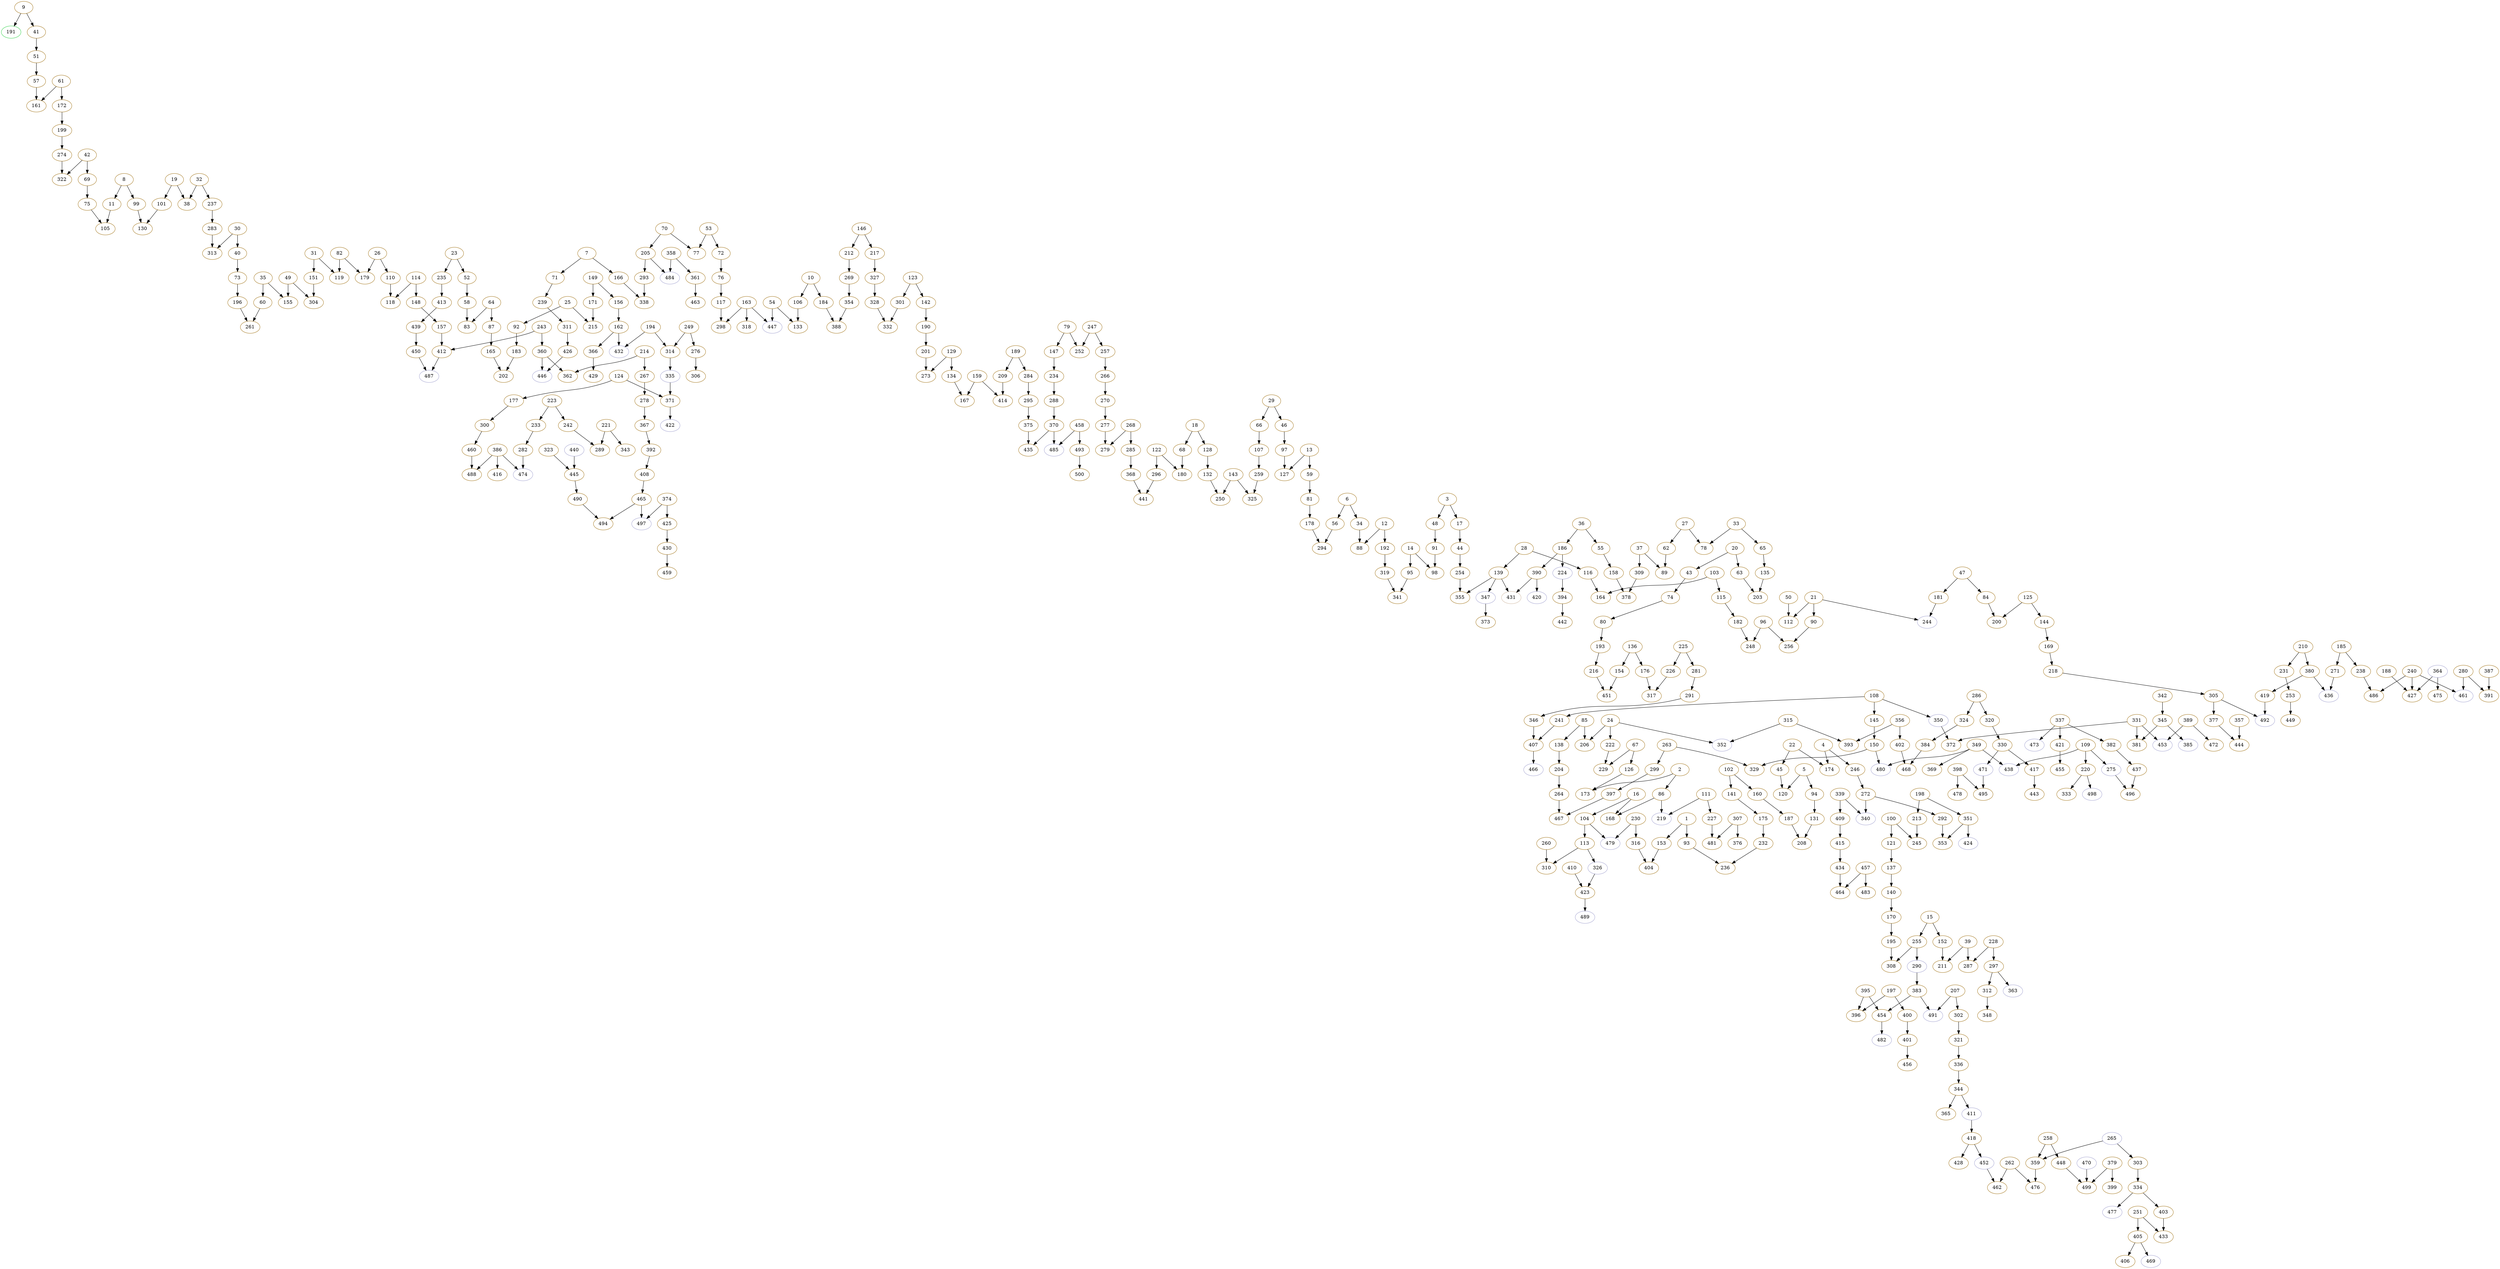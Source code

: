 digraph sample {
191 [color="#2ecf45"];
9 [color="#a17317"];
41 [color="#a17317"];
51 [color="#a17317"];
57 [color="#a17317"];
161 [color="#a17317"];
61 [color="#a17317"];
172 [color="#a17317"];
199 [color="#a17317"];
274 [color="#a17317"];
322 [color="#a17317"];
42 [color="#a17317"];
69 [color="#a17317"];
75 [color="#a17317"];
105 [color="#a17317"];
11 [color="#a17317"];
8 [color="#a17317"];
99 [color="#a17317"];
130 [color="#a17317"];
101 [color="#a17317"];
19 [color="#a17317"];
38 [color="#a17317"];
32 [color="#a17317"];
237 [color="#a17317"];
283 [color="#a17317"];
313 [color="#a17317"];
30 [color="#a17317"];
40 [color="#a17317"];
73 [color="#a17317"];
196 [color="#a17317"];
261 [color="#a17317"];
60 [color="#a17317"];
35 [color="#a17317"];
155 [color="#a17317"];
49 [color="#a17317"];
304 [color="#a17317"];
151 [color="#a17317"];
31 [color="#a17317"];
119 [color="#a17317"];
82 [color="#a17317"];
179 [color="#a17317"];
26 [color="#a17317"];
110 [color="#a17317"];
118 [color="#a17317"];
114 [color="#a17317"];
148 [color="#a17317"];
157 [color="#a17317"];
412 [color="#a17317"];
243 [color="#a17317"];
360 [color="#a17317"];
362 [color="#a17317"];
214 [color="#a17317"];
267 [color="#a17317"];
278 [color="#a17317"];
367 [color="#a17317"];
392 [color="#a17317"];
408 [color="#a17317"];
465 [color="#a17317"];
494 [color="#a17317"];
490 [color="#a17317"];
445 [color="#a17317"];
323 [color="#a17317"];
374 [color="#a17317"];
425 [color="#a17317"];
430 [color="#a17317"];
459 [color="#a17317"];
426 [color="#a17317"];
311 [color="#a17317"];
239 [color="#a17317"];
71 [color="#a17317"];
7 [color="#a17317"];
166 [color="#a17317"];
338 [color="#a17317"];
293 [color="#a17317"];
205 [color="#a17317"];
70 [color="#a17317"];
77 [color="#a17317"];
53 [color="#a17317"];
72 [color="#a17317"];
76 [color="#a17317"];
117 [color="#a17317"];
298 [color="#a17317"];
163 [color="#a17317"];
318 [color="#a17317"];
54 [color="#a17317"];
133 [color="#a17317"];
106 [color="#a17317"];
10 [color="#a17317"];
184 [color="#a17317"];
388 [color="#a17317"];
354 [color="#a17317"];
269 [color="#a17317"];
212 [color="#a17317"];
146 [color="#a17317"];
217 [color="#a17317"];
327 [color="#a17317"];
328 [color="#a17317"];
332 [color="#a17317"];
301 [color="#a17317"];
123 [color="#a17317"];
142 [color="#a17317"];
190 [color="#a17317"];
201 [color="#a17317"];
273 [color="#a17317"];
129 [color="#a17317"];
134 [color="#a17317"];
167 [color="#a17317"];
159 [color="#a17317"];
414 [color="#a17317"];
209 [color="#a17317"];
189 [color="#a17317"];
284 [color="#a17317"];
295 [color="#a17317"];
375 [color="#a17317"];
435 [color="#a17317"];
370 [color="#a17317"];
288 [color="#a17317"];
234 [color="#a17317"];
147 [color="#a17317"];
79 [color="#a17317"];
252 [color="#a17317"];
247 [color="#a17317"];
257 [color="#a17317"];
266 [color="#a17317"];
270 [color="#a17317"];
277 [color="#a17317"];
279 [color="#a17317"];
268 [color="#a17317"];
285 [color="#a17317"];
368 [color="#a17317"];
441 [color="#a17317"];
296 [color="#a17317"];
122 [color="#a17317"];
180 [color="#a17317"];
68 [color="#a17317"];
18 [color="#a17317"];
128 [color="#a17317"];
132 [color="#a17317"];
250 [color="#a17317"];
143 [color="#a17317"];
325 [color="#a17317"];
259 [color="#a17317"];
107 [color="#a17317"];
66 [color="#a17317"];
29 [color="#a17317"];
46 [color="#a17317"];
97 [color="#a17317"];
127 [color="#a17317"];
13 [color="#a17317"];
59 [color="#a17317"];
81 [color="#a17317"];
178 [color="#a17317"];
294 [color="#a17317"];
56 [color="#a17317"];
6 [color="#a17317"];
34 [color="#a17317"];
88 [color="#a17317"];
12 [color="#a17317"];
192 [color="#a17317"];
319 [color="#a17317"];
341 [color="#a17317"];
95 [color="#a17317"];
14 [color="#a17317"];
98 [color="#a17317"];
91 [color="#a17317"];
48 [color="#a17317"];
3 [color="#a17317"];
17 [color="#a17317"];
44 [color="#a17317"];
254 [color="#a17317"];
355 [color="#a17317"];
139 [color="#a17317"];
28 [color="#a17317"];
116 [color="#a17317"];
164 [color="#a17317"];
103 [color="#a17317"];
115 [color="#a17317"];
182 [color="#a17317"];
248 [color="#a17317"];
96 [color="#a17317"];
256 [color="#a17317"];
90 [color="#a17317"];
21 [color="#a17317"];
112 [color="#a17317"];
50 [color="#a17317"];
181 [color="#a17317"];
47 [color="#a17317"];
84 [color="#a17317"];
200 [color="#a17317"];
125 [color="#a17317"];
144 [color="#a17317"];
169 [color="#a17317"];
218 [color="#a17317"];
305 [color="#a17317"];
377 [color="#a17317"];
444 [color="#a17317"];
357 [color="#a17317"];
419 [color="#a17317"];
380 [color="#a17317"];
210 [color="#a17317"];
231 [color="#a17317"];
253 [color="#a17317"];
449 [color="#a17317"];
271 [color="#a17317"];
185 [color="#a17317"];
238 [color="#a17317"];
486 [color="#a17317"];
240 [color="#a17317"];
427 [color="#a17317"];
188 [color="#a17317"];
475 [color="#a17317"];
280 [color="#a17317"];
391 [color="#a17317"];
387 [color="#a17317"];
373 [color="#a17317"];
390 [color="#a17317"];
186 [color="#a17317"];
36 [color="#a17317"];
55 [color="#a17317"];
158 [color="#a17317"];
378 [color="#a17317"];
309 [color="#a17317"];
37 [color="#a17317"];
89 [color="#a17317"];
62 [color="#a17317"];
27 [color="#a17317"];
78 [color="#a17317"];
33 [color="#a17317"];
65 [color="#a17317"];
135 [color="#a17317"];
203 [color="#a17317"];
63 [color="#a17317"];
20 [color="#a17317"];
43 [color="#a17317"];
74 [color="#a17317"];
80 [color="#a17317"];
193 [color="#a17317"];
216 [color="#a17317"];
451 [color="#a17317"];
154 [color="#a17317"];
136 [color="#a17317"];
176 [color="#a17317"];
317 [color="#a17317"];
226 [color="#a17317"];
225 [color="#a17317"];
281 [color="#a17317"];
291 [color="#a17317"];
346 [color="#a17317"];
407 [color="#a17317"];
241 [color="#a17317"];
108 [color="#a17317"];
145 [color="#a17317"];
150 [color="#a17317"];
329 [color="#a17317"];
263 [color="#a17317"];
299 [color="#a17317"];
397 [color="#a17317"];
467 [color="#a17317"];
264 [color="#a17317"];
204 [color="#a17317"];
138 [color="#a17317"];
85 [color="#a17317"];
206 [color="#a17317"];
24 [color="#a17317"];
222 [color="#a17317"];
229 [color="#a17317"];
67 [color="#a17317"];
126 [color="#a17317"];
173 [color="#a17317"];
2 [color="#a17317"];
86 [color="#a17317"];
168 [color="#a17317"];
16 [color="#a17317"];
104 [color="#a17317"];
113 [color="#a17317"];
310 [color="#a17317"];
260 [color="#a17317"];
423 [color="#a17317"];
410 [color="#a17317"];
230 [color="#a17317"];
316 [color="#a17317"];
404 [color="#a17317"];
153 [color="#a17317"];
1 [color="#a17317"];
93 [color="#a17317"];
236 [color="#a17317"];
232 [color="#a17317"];
175 [color="#a17317"];
141 [color="#a17317"];
102 [color="#a17317"];
160 [color="#a17317"];
187 [color="#a17317"];
208 [color="#a17317"];
131 [color="#a17317"];
94 [color="#a17317"];
5 [color="#a17317"];
120 [color="#a17317"];
45 [color="#a17317"];
22 [color="#a17317"];
174 [color="#a17317"];
4 [color="#a17317"];
246 [color="#a17317"];
272 [color="#a17317"];
292 [color="#a17317"];
353 [color="#a17317"];
351 [color="#a17317"];
198 [color="#a17317"];
213 [color="#a17317"];
245 [color="#a17317"];
100 [color="#a17317"];
121 [color="#a17317"];
137 [color="#a17317"];
140 [color="#a17317"];
170 [color="#a17317"];
195 [color="#a17317"];
308 [color="#a17317"];
255 [color="#a17317"];
15 [color="#a17317"];
152 [color="#a17317"];
211 [color="#a17317"];
39 [color="#a17317"];
287 [color="#a17317"];
228 [color="#a17317"];
297 [color="#a17317"];
312 [color="#a17317"];
348 [color="#a17317"];
383 [color="#a17317"];
454 [color="#a17317"];
395 [color="#a17317"];
396 [color="#a17317"];
197 [color="#a17317"];
400 [color="#a17317"];
401 [color="#a17317"];
456 [color="#a17317"];
207 [color="#a17317"];
302 [color="#a17317"];
321 [color="#a17317"];
336 [color="#a17317"];
344 [color="#a17317"];
365 [color="#a17317"];
418 [color="#a17317"];
428 [color="#a17317"];
462 [color="#a17317"];
262 [color="#a17317"];
476 [color="#a17317"];
359 [color="#a17317"];
258 [color="#a17317"];
448 [color="#a17317"];
499 [color="#a17317"];
379 [color="#a17317"];
399 [color="#a17317"];
303 [color="#a17317"];
334 [color="#a17317"];
403 [color="#a17317"];
433 [color="#a17317"];
251 [color="#a17317"];
405 [color="#a17317"];
406 [color="#a17317"];
339 [color="#a17317"];
409 [color="#a17317"];
415 [color="#a17317"];
434 [color="#a17317"];
464 [color="#a17317"];
457 [color="#a17317"];
483 [color="#a17317"];
111 [color="#a17317"];
227 [color="#a17317"];
481 [color="#a17317"];
307 [color="#a17317"];
376 [color="#a17317"];
315 [color="#a17317"];
393 [color="#a17317"];
356 [color="#a17317"];
402 [color="#a17317"];
468 [color="#a17317"];
384 [color="#a17317"];
324 [color="#a17317"];
286 [color="#a17317"];
320 [color="#a17317"];
330 [color="#a17317"];
417 [color="#a17317"];
443 [color="#a17317"];
495 [color="#a17317"];
398 [color="#a17317"];
478 [color="#a17317"];
349 [color="#a17317"];
369 [color="#a17317"];
109 [color="#a17317"];
220 [color="#a17317"];
333 [color="#a17317"];
496 [color="#a17317"];
437 [color="#a17317"];
382 [color="#a17317"];
337 [color="#a17317"];
421 [color="#a17317"];
455 [color="#a17317"];
372 [color="#a17317"];
331 [color="#a17317"];
381 [color="#a17317"];
345 [color="#a17317"];
342 [color="#a17317"];
389 [color="#a17317"];
472 [color="#a17317"];
394 [color="#a17317"];
442 [color="#a17317"];
458 [color="#a17317"];
493 [color="#a17317"];
500 [color="#a17317"];
358 [color="#a17317"];
361 [color="#a17317"];
463 [color="#a17317"];
450 [color="#a17317"];
439 [color="#a17317"];
413 [color="#a17317"];
235 [color="#a17317"];
23 [color="#a17317"];
52 [color="#a17317"];
58 [color="#a17317"];
83 [color="#a17317"];
64 [color="#a17317"];
87 [color="#a17317"];
165 [color="#a17317"];
202 [color="#a17317"];
183 [color="#a17317"];
92 [color="#a17317"];
25 [color="#a17317"];
215 [color="#a17317"];
171 [color="#a17317"];
149 [color="#a17317"];
156 [color="#a17317"];
162 [color="#a17317"];
366 [color="#a17317"];
429 [color="#a17317"];
194 [color="#a17317"];
314 [color="#a17317"];
249 [color="#a17317"];
276 [color="#a17317"];
306 [color="#a17317"];
371 [color="#a17317"];
124 [color="#a17317"];
177 [color="#a17317"];
300 [color="#a17317"];
460 [color="#a17317"];
488 [color="#a17317"];
386 [color="#a17317"];
416 [color="#a17317"];
282 [color="#a17317"];
233 [color="#a17317"];
223 [color="#a17317"];
242 [color="#a17317"];
289 [color="#a17317"];
221 [color="#a17317"];
343 [color="#a17317"];
440 [color="#a1a1cf"];
497 [color="#a1a1cf"];
446 [color="#a1a1cf"];
447 [color="#a1a1cf"];
244 [color="#a1a1cf"];
492 [color="#a1a1cf"];
436 [color="#a1a1cf"];
364 [color="#a1a1cf"];
461 [color="#a1a1cf"];
347 [color="#a1a1cf"];
326 [color="#a1a1cf"];
489 [color="#a1a1cf"];
479 [color="#a1a1cf"];
363 [color="#a1a1cf"];
290 [color="#a1a1cf"];
482 [color="#a1a1cf"];
491 [color="#a1a1cf"];
411 [color="#a1a1cf"];
452 [color="#a1a1cf"];
470 [color="#a1a1cf"];
265 [color="#a1a1cf"];
469 [color="#a1a1cf"];
477 [color="#a1a1cf"];
424 [color="#a1a1cf"];
340 [color="#a1a1cf"];
219 [color="#a1a1cf"];
352 [color="#a1a1cf"];
471 [color="#a1a1cf"];
480 [color="#a1a1cf"];
438 [color="#a1a1cf"];
498 [color="#a1a1cf"];
275 [color="#a1a1cf"];
473 [color="#a1a1cf"];
350 [color="#a1a1cf"];
385 [color="#a1a1cf"];
453 [color="#a1a1cf"];
466 [color="#a1a1cf"];
224 [color="#a1a1cf"];
420 [color="#a1a1cf"];
485 [color="#a1a1cf"];
484 [color="#a1a1cf"];
487 [color="#a1a1cf"];
432 [color="#a1a1cf"];
335 [color="#a1a1cf"];
474 [color="#a1a1cf"];
422 [color="#a1a1cf"];
431 [color="#cfb8a1"];
1 -> 93[color="black"];
1 -> 153[color="black"];
2 -> 86[color="black"];
2 -> 173[color="black"];
3 -> 17[color="black"];
3 -> 48[color="black"];
4 -> 174[color="black"];
4 -> 246[color="black"];
5 -> 94[color="black"];
5 -> 120[color="black"];
6 -> 34[color="black"];
6 -> 56[color="black"];
7 -> 71[color="black"];
7 -> 166[color="black"];
8 -> 11[color="black"];
8 -> 99[color="black"];
9 -> 41[color="black"];
9 -> 191[color="black"];
10 -> 106[color="black"];
10 -> 184[color="black"];
11 -> 105[color="black"];
12 -> 88[color="black"];
12 -> 192[color="black"];
13 -> 59[color="black"];
13 -> 127[color="black"];
14 -> 95[color="black"];
14 -> 98[color="black"];
15 -> 152[color="black"];
15 -> 255[color="black"];
16 -> 104[color="black"];
16 -> 168[color="black"];
17 -> 44[color="black"];
18 -> 68[color="black"];
18 -> 128[color="black"];
19 -> 38[color="black"];
19 -> 101[color="black"];
20 -> 43[color="black"];
20 -> 63[color="black"];
21 -> 90[color="black"];
21 -> 112[color="black"];
21 -> 244[color="black"];
22 -> 45[color="black"];
22 -> 174[color="black"];
23 -> 52[color="black"];
23 -> 235[color="black"];
24 -> 206[color="black"];
24 -> 222[color="black"];
24 -> 352[color="black"];
25 -> 92[color="black"];
25 -> 215[color="black"];
26 -> 110[color="black"];
26 -> 179[color="black"];
27 -> 62[color="black"];
27 -> 78[color="black"];
28 -> 116[color="black"];
28 -> 139[color="black"];
29 -> 46[color="black"];
29 -> 66[color="black"];
30 -> 40[color="black"];
30 -> 313[color="black"];
31 -> 119[color="black"];
31 -> 151[color="black"];
32 -> 38[color="black"];
32 -> 237[color="black"];
33 -> 65[color="black"];
33 -> 78[color="black"];
34 -> 88[color="black"];
35 -> 60[color="black"];
35 -> 155[color="black"];
36 -> 55[color="black"];
36 -> 186[color="black"];
37 -> 89[color="black"];
37 -> 309[color="black"];
39 -> 211[color="black"];
39 -> 287[color="black"];
40 -> 73[color="black"];
41 -> 51[color="black"];
42 -> 69[color="black"];
42 -> 322[color="black"];
43 -> 74[color="black"];
44 -> 254[color="black"];
45 -> 120[color="black"];
46 -> 97[color="black"];
47 -> 84[color="black"];
47 -> 181[color="black"];
48 -> 91[color="black"];
49 -> 155[color="black"];
49 -> 304[color="black"];
50 -> 112[color="black"];
51 -> 57[color="black"];
52 -> 58[color="black"];
53 -> 72[color="black"];
53 -> 77[color="black"];
54 -> 133[color="black"];
54 -> 447[color="black"];
55 -> 158[color="black"];
56 -> 294[color="black"];
57 -> 161[color="black"];
58 -> 83[color="black"];
59 -> 81[color="black"];
60 -> 261[color="black"];
61 -> 161[color="black"];
61 -> 172[color="black"];
62 -> 89[color="black"];
63 -> 203[color="black"];
64 -> 83[color="black"];
64 -> 87[color="black"];
65 -> 135[color="black"];
66 -> 107[color="black"];
67 -> 126[color="black"];
67 -> 229[color="black"];
68 -> 180[color="black"];
69 -> 75[color="black"];
70 -> 77[color="black"];
70 -> 205[color="black"];
71 -> 239[color="black"];
72 -> 76[color="black"];
73 -> 196[color="black"];
74 -> 80[color="black"];
75 -> 105[color="black"];
76 -> 117[color="black"];
79 -> 147[color="black"];
79 -> 252[color="black"];
80 -> 193[color="black"];
81 -> 178[color="black"];
82 -> 119[color="black"];
82 -> 179[color="black"];
84 -> 200[color="black"];
85 -> 138[color="black"];
85 -> 206[color="black"];
86 -> 168[color="black"];
86 -> 219[color="black"];
87 -> 165[color="black"];
90 -> 256[color="black"];
91 -> 98[color="black"];
92 -> 183[color="black"];
93 -> 236[color="black"];
94 -> 131[color="black"];
95 -> 341[color="black"];
96 -> 248[color="black"];
96 -> 256[color="black"];
97 -> 127[color="black"];
99 -> 130[color="black"];
100 -> 121[color="black"];
100 -> 245[color="black"];
101 -> 130[color="black"];
102 -> 141[color="black"];
102 -> 160[color="black"];
103 -> 115[color="black"];
103 -> 164[color="black"];
104 -> 113[color="black"];
104 -> 479[color="black"];
106 -> 133[color="black"];
107 -> 259[color="black"];
108 -> 145[color="black"];
108 -> 241[color="black"];
108 -> 350[color="black"];
109 -> 220[color="black"];
109 -> 275[color="black"];
109 -> 438[color="black"];
110 -> 118[color="black"];
111 -> 219[color="black"];
111 -> 227[color="black"];
113 -> 310[color="black"];
113 -> 326[color="black"];
114 -> 118[color="black"];
114 -> 148[color="black"];
115 -> 182[color="black"];
116 -> 164[color="black"];
117 -> 298[color="black"];
121 -> 137[color="black"];
122 -> 180[color="black"];
122 -> 296[color="black"];
123 -> 142[color="black"];
123 -> 301[color="black"];
124 -> 177[color="black"];
124 -> 371[color="black"];
125 -> 144[color="black"];
125 -> 200[color="black"];
126 -> 173[color="black"];
128 -> 132[color="black"];
129 -> 134[color="black"];
129 -> 273[color="black"];
131 -> 208[color="black"];
132 -> 250[color="black"];
134 -> 167[color="black"];
135 -> 203[color="black"];
136 -> 154[color="black"];
136 -> 176[color="black"];
137 -> 140[color="black"];
138 -> 204[color="black"];
139 -> 347[color="black"];
139 -> 355[color="black"];
139 -> 431[color="black"];
140 -> 170[color="black"];
141 -> 175[color="black"];
142 -> 190[color="black"];
143 -> 250[color="black"];
143 -> 325[color="black"];
144 -> 169[color="black"];
145 -> 150[color="black"];
146 -> 212[color="black"];
146 -> 217[color="black"];
147 -> 234[color="black"];
148 -> 157[color="black"];
149 -> 156[color="black"];
149 -> 171[color="black"];
150 -> 329[color="black"];
150 -> 480[color="black"];
151 -> 304[color="black"];
152 -> 211[color="black"];
153 -> 404[color="black"];
154 -> 451[color="black"];
156 -> 162[color="black"];
157 -> 412[color="black"];
158 -> 378[color="black"];
159 -> 167[color="black"];
159 -> 414[color="black"];
160 -> 187[color="black"];
162 -> 366[color="black"];
162 -> 432[color="black"];
163 -> 298[color="black"];
163 -> 318[color="black"];
163 -> 447[color="black"];
165 -> 202[color="black"];
166 -> 338[color="black"];
169 -> 218[color="black"];
170 -> 195[color="black"];
171 -> 215[color="black"];
172 -> 199[color="black"];
175 -> 232[color="black"];
176 -> 317[color="black"];
177 -> 300[color="black"];
178 -> 294[color="black"];
181 -> 244[color="black"];
182 -> 248[color="black"];
183 -> 202[color="black"];
184 -> 388[color="black"];
185 -> 238[color="black"];
185 -> 271[color="black"];
186 -> 224[color="black"];
186 -> 390[color="black"];
187 -> 208[color="black"];
188 -> 427[color="black"];
189 -> 209[color="black"];
189 -> 284[color="black"];
190 -> 201[color="black"];
192 -> 319[color="black"];
193 -> 216[color="black"];
194 -> 314[color="black"];
194 -> 432[color="black"];
195 -> 308[color="black"];
196 -> 261[color="black"];
197 -> 396[color="black"];
197 -> 400[color="black"];
198 -> 213[color="black"];
198 -> 351[color="black"];
199 -> 274[color="black"];
201 -> 273[color="black"];
204 -> 264[color="black"];
205 -> 293[color="black"];
205 -> 484[color="black"];
207 -> 302[color="black"];
207 -> 491[color="black"];
209 -> 414[color="black"];
210 -> 231[color="black"];
210 -> 380[color="black"];
212 -> 269[color="black"];
213 -> 245[color="black"];
214 -> 267[color="black"];
214 -> 362[color="black"];
216 -> 451[color="black"];
217 -> 327[color="black"];
218 -> 305[color="black"];
220 -> 333[color="black"];
220 -> 498[color="black"];
221 -> 289[color="black"];
221 -> 343[color="black"];
222 -> 229[color="black"];
223 -> 233[color="black"];
223 -> 242[color="black"];
224 -> 394[color="black"];
225 -> 226[color="black"];
225 -> 281[color="black"];
226 -> 317[color="black"];
227 -> 481[color="black"];
228 -> 287[color="black"];
228 -> 297[color="black"];
230 -> 316[color="black"];
230 -> 479[color="black"];
231 -> 253[color="black"];
232 -> 236[color="black"];
233 -> 282[color="black"];
234 -> 288[color="black"];
235 -> 413[color="black"];
237 -> 283[color="black"];
238 -> 486[color="black"];
239 -> 311[color="black"];
240 -> 427[color="black"];
240 -> 461[color="black"];
240 -> 486[color="black"];
241 -> 407[color="black"];
242 -> 289[color="black"];
243 -> 360[color="black"];
243 -> 412[color="black"];
246 -> 272[color="black"];
247 -> 252[color="black"];
247 -> 257[color="black"];
249 -> 276[color="black"];
249 -> 314[color="black"];
251 -> 405[color="black"];
251 -> 433[color="black"];
253 -> 449[color="black"];
254 -> 355[color="black"];
255 -> 290[color="black"];
255 -> 308[color="black"];
257 -> 266[color="black"];
258 -> 359[color="black"];
258 -> 448[color="black"];
259 -> 325[color="black"];
260 -> 310[color="black"];
262 -> 462[color="black"];
262 -> 476[color="black"];
263 -> 299[color="black"];
263 -> 329[color="black"];
264 -> 467[color="black"];
265 -> 303[color="black"];
265 -> 359[color="black"];
266 -> 270[color="black"];
267 -> 278[color="black"];
268 -> 279[color="black"];
268 -> 285[color="black"];
269 -> 354[color="black"];
270 -> 277[color="black"];
271 -> 436[color="black"];
272 -> 292[color="black"];
272 -> 340[color="black"];
274 -> 322[color="black"];
275 -> 496[color="black"];
276 -> 306[color="black"];
277 -> 279[color="black"];
278 -> 367[color="black"];
280 -> 391[color="black"];
280 -> 461[color="black"];
281 -> 291[color="black"];
282 -> 474[color="black"];
283 -> 313[color="black"];
284 -> 295[color="black"];
285 -> 368[color="black"];
286 -> 320[color="black"];
286 -> 324[color="black"];
288 -> 370[color="black"];
290 -> 383[color="black"];
291 -> 346[color="black"];
292 -> 353[color="black"];
293 -> 338[color="black"];
295 -> 375[color="black"];
296 -> 441[color="black"];
297 -> 312[color="black"];
297 -> 363[color="black"];
299 -> 397[color="black"];
300 -> 460[color="black"];
301 -> 332[color="black"];
302 -> 321[color="black"];
303 -> 334[color="black"];
305 -> 377[color="black"];
305 -> 492[color="black"];
307 -> 376[color="black"];
307 -> 481[color="black"];
309 -> 378[color="black"];
311 -> 426[color="black"];
312 -> 348[color="black"];
314 -> 335[color="black"];
315 -> 352[color="black"];
315 -> 393[color="black"];
316 -> 404[color="black"];
319 -> 341[color="black"];
320 -> 330[color="black"];
321 -> 336[color="black"];
323 -> 445[color="black"];
324 -> 384[color="black"];
326 -> 423[color="black"];
327 -> 328[color="black"];
328 -> 332[color="black"];
330 -> 417[color="black"];
330 -> 471[color="black"];
331 -> 372[color="black"];
331 -> 381[color="black"];
331 -> 453[color="black"];
334 -> 403[color="black"];
334 -> 477[color="black"];
335 -> 371[color="black"];
336 -> 344[color="black"];
337 -> 382[color="black"];
337 -> 421[color="black"];
337 -> 473[color="black"];
339 -> 340[color="black"];
339 -> 409[color="black"];
342 -> 345[color="black"];
344 -> 365[color="black"];
344 -> 411[color="black"];
345 -> 381[color="black"];
345 -> 385[color="black"];
346 -> 407[color="black"];
347 -> 373[color="black"];
349 -> 369[color="black"];
349 -> 438[color="black"];
349 -> 480[color="black"];
350 -> 372[color="black"];
351 -> 353[color="black"];
351 -> 424[color="black"];
354 -> 388[color="black"];
356 -> 393[color="black"];
356 -> 402[color="black"];
357 -> 444[color="black"];
358 -> 361[color="black"];
358 -> 484[color="black"];
359 -> 476[color="black"];
360 -> 362[color="black"];
360 -> 446[color="black"];
361 -> 463[color="black"];
364 -> 427[color="black"];
364 -> 475[color="black"];
366 -> 429[color="black"];
367 -> 392[color="black"];
368 -> 441[color="black"];
370 -> 435[color="black"];
370 -> 485[color="black"];
371 -> 422[color="black"];
374 -> 425[color="black"];
374 -> 497[color="black"];
375 -> 435[color="black"];
377 -> 444[color="black"];
379 -> 399[color="black"];
379 -> 499[color="black"];
380 -> 419[color="black"];
380 -> 436[color="black"];
382 -> 437[color="black"];
383 -> 454[color="black"];
383 -> 491[color="black"];
384 -> 468[color="black"];
386 -> 416[color="black"];
386 -> 474[color="black"];
386 -> 488[color="black"];
387 -> 391[color="black"];
389 -> 453[color="black"];
389 -> 472[color="black"];
390 -> 420[color="black"];
390 -> 431[color="black"];
392 -> 408[color="black"];
394 -> 442[color="black"];
395 -> 396[color="black"];
395 -> 454[color="black"];
397 -> 467[color="black"];
398 -> 478[color="black"];
398 -> 495[color="black"];
400 -> 401[color="black"];
401 -> 456[color="black"];
402 -> 468[color="black"];
403 -> 433[color="black"];
405 -> 406[color="black"];
405 -> 469[color="black"];
407 -> 466[color="black"];
408 -> 465[color="black"];
409 -> 415[color="black"];
410 -> 423[color="black"];
411 -> 418[color="black"];
412 -> 487[color="black"];
413 -> 439[color="black"];
415 -> 434[color="black"];
417 -> 443[color="black"];
418 -> 428[color="black"];
418 -> 452[color="black"];
419 -> 492[color="black"];
421 -> 455[color="black"];
423 -> 489[color="black"];
425 -> 430[color="black"];
426 -> 446[color="black"];
430 -> 459[color="black"];
434 -> 464[color="black"];
437 -> 496[color="black"];
439 -> 450[color="black"];
440 -> 445[color="black"];
445 -> 490[color="black"];
448 -> 499[color="black"];
450 -> 487[color="black"];
452 -> 462[color="black"];
454 -> 482[color="black"];
457 -> 464[color="black"];
457 -> 483[color="black"];
458 -> 485[color="black"];
458 -> 493[color="black"];
460 -> 488[color="black"];
465 -> 494[color="black"];
465 -> 497[color="black"];
470 -> 499[color="black"];
471 -> 495[color="black"];
490 -> 494[color="black"];
493 -> 500[color="black"];
}
